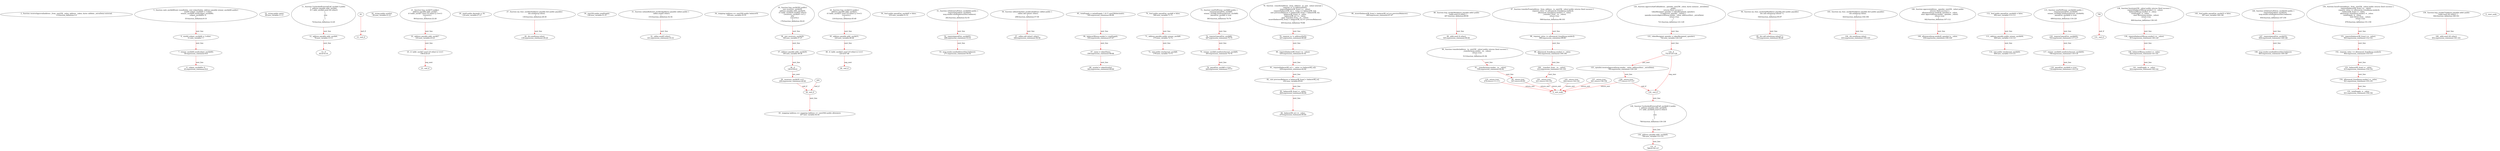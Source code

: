 digraph  {
13 [label="2_ function receiveApproval(address _from, uint256 _value, address _token, bytes calldata _extraData) external;\n13-function_definition-3-3", method="receiveApproval(address _from,uint256 _value,address _token,bytes calldata _extraData)", type_label=function_definition];
35 [label="5_ function cash_unchk46(uint roundIndex, uint subpotIndex, address payable winner_unchk46) public{\n        uint64 subpot_unchk46 = 3 ether;\n        winner_unchk46.send(subpot_unchk46);   \n        subpot_unchk46= 0;\n}\n35-function_definition-6-10", method="cash_unchk46(uint roundIndex,uint subpotIndex,address payable winner_unchk46)", type_label=function_definition];
51 [label="6_ uint64 subpot_unchk46 = 3 ether;\n51-new_variable-7-7", method="cash_unchk46(uint roundIndex,uint subpotIndex,address payable winner_unchk46)", type_label=new_variable];
58 [label="7_ winner_unchk46.send(subpot_unchk46);\n58-expression_statement-8-8", method="cash_unchk46(uint roundIndex,uint subpotIndex,address payable winner_unchk46)", type_label=expression_statement];
65 [label="8_ subpot_unchk46= 0;\n65-expression_statement-9-9", method="cash_unchk46(uint roundIndex,uint subpotIndex,address payable winner_unchk46)", type_label=expression_statement];
69 [label="10_ string public name;\n69-new_variable-11-11", method="", type_label=new_variable];
74 [label="11_ function UncheckedExternalCall_unchk4 () public\n{  address payable addr_unchk4;\n   if (! addr_unchk4.send (42 ether))  \n      { \n      }\n	else\n      { \n      }\n}\n74-function_definition-12-20", method="UncheckedExternalCall_unchk4()", type_label=function_definition];
78 [label="12_ address payable addr_unchk4;\n78-new_variable-13-13", method="UncheckedExternalCall_unchk4()", type_label=new_variable];
83 [label="13_ if\n83-if-14-19", method="UncheckedExternalCall_unchk4()", type_label=if];
1038 [label="13_ end_if", method="UncheckedExternalCall_unchk4()", type_label=end_if];
94 [label="20_ string public symbol;\n94-new_variable-21-21", method="", type_label=new_variable];
99 [label="21_ function bug_unchk7() public{\naddress payable addr_unchk7;\nif (!addr_unchk7.send (10 ether) || 1==1)\n	{revert();}\n}\n99-function_definition-22-26", method="bug_unchk7()", type_label=function_definition];
103 [label="22_ address payable addr_unchk7;\n103-new_variable-23-23", method="bug_unchk7()", type_label=new_variable];
108 [label="23_ if_!addr_unchk7.send (10 ether) || 1==1\n108-if-24-25", method="bug_unchk7()", type_label=if];
1063 [label="23_ end_if", method="bug_unchk7()", type_label=end_if];
124 [label="26_ uint8 public decimals = 18;\n124-new_variable-27-27", method="", type_label=new_variable];
130 [label="27_ function my_func_unchk23(address payable dst) public payable{\n        dst.send(msg.value);\n    }\n130-function_definition-28-30", method="my_func_unchk23(address payable dst)", type_label=function_definition];
139 [label="28_ dst.send(msg.value);\n139-expression_statement-29-29", method="my_func_unchk23(address payable dst)", type_label=expression_statement];
148 [label="30_ uint256 public totalSupply;\n148-new_variable-31-31", method="", type_label=new_variable];
153 [label="31_ function unhandledsend_unchk14(address payable callee) public {\n    callee.send(5 ether);\n  }\n153-function_definition-32-34", method="unhandledsend_unchk14(address payable callee)", type_label=function_definition];
161 [label="32_ callee.send(5 ether);\n161-expression_statement-33-33", method="unhandledsend_unchk14(address payable callee)", type_label=expression_statement];
169 [label="34_ mapping (address => uint256) public balanceOf;\n169-new_variable-35-35", method="", type_label=new_variable];
176 [label="35_ function bug_unchk30() public{\nuint receivers_unchk30;\naddress payable addr_unchk30;\nif (!addr_unchk30.send(42 ether))\n	{receivers_unchk30 +=1;}\nelse\n	{revert();}\n}\n176-function_definition-36-43", method="bug_unchk30()", type_label=function_definition];
180 [label="36_ uint receivers_unchk30;\n180-new_variable-37-37", method="bug_unchk30()", type_label=new_variable];
185 [label="37_ address payable addr_unchk30;\n185-new_variable-38-38", method="bug_unchk30()", type_label=new_variable];
190 [label="38_ if\n190-if-39-42", method="bug_unchk30()", type_label=if];
1145 [label="38_ end_if", method="bug_unchk30()", type_label=end_if];
200 [label="39_ receivers_unchk30 +=1;\n200-expression_statement-40-40", method="bug_unchk30()", type_label=expression_statement];
207 [label="43_ mapping (address => mapping (address => uint256)) public allowance;\n207-new_variable-44-44", method="", type_label=new_variable];
216 [label="44_ function bug_unchk31() public{\naddress payable addr_unchk31;\nif (!addr_unchk31.send (10 ether) || 1==1)\n	{revert();}\n}\n216-function_definition-45-49", method="bug_unchk31()", type_label=function_definition];
220 [label="45_ address payable addr_unchk31;\n220-new_variable-46-46", method="bug_unchk31()", type_label=new_variable];
225 [label="46_ if_!addr_unchk31.send (10 ether) || 1==1\n225-if-47-48", method="bug_unchk31()", type_label=if];
1180 [label="46_ end_if", method="bug_unchk31()", type_label=end_if];
255 [label="50_ bool public payedOut_unchk45 = false;\n255-new_variable-51-51", method="", type_label=new_variable];
262 [label="51_ function withdrawLeftOver_unchk45() public {\n        require(payedOut_unchk45);\n        msg.sender.send(address(this).balance);\n    }\n262-function_definition-52-55", method="withdrawLeftOver_unchk45()", type_label=function_definition];
266 [label="52_ require(payedOut_unchk45);\n266-expression_statement-53-53", method="withdrawLeftOver_unchk45()", type_label=expression_statement];
271 [label="53_ msg.sender.send(address(this).balance);\n271-expression_statement-54-54", method="withdrawLeftOver_unchk45()", type_label=expression_statement];
298 [label="56_ function callnotchecked_unchk13(address callee) public {\n    callee.call.value(1 ether);\n  }\n298-function_definition-57-59", method="callnotchecked_unchk13(address callee)", type_label=function_definition];
306 [label="57_ callee.call.value(1 ether);\n306-expression_statement-58-58", method="callnotchecked_unchk13(address callee)", type_label=expression_statement];
340 [label="65_ totalSupply = initialSupply * 10 ** uint256(decimals);\n340-expression_statement-66-66", method="", type_label=expression_statement];
350 [label="66_ balanceOf[msg.sender] = totalSupply;\n350-expression_statement-67-67", method="", type_label=expression_statement];
358 [label="67_ name = tokenName;\n358-expression_statement-68-68", method="", type_label=expression_statement];
362 [label="68_ symbol = tokenSymbol;\n362-expression_statement-69-69", method="", type_label=expression_statement];
366 [label="70_ bool public payedOut_unchk8 = false;\n366-new_variable-71-71", method="", type_label=new_variable];
373 [label="71_ address payable public winner_unchk8;\n373-new_variable-72-72", method="", type_label=new_variable];
378 [label="72_ uint public winAmount_unchk8;\n378-new_variable-73-73", method="", type_label=new_variable];
383 [label="73_ function sendToWinner_unchk8() public {\n        require(!payedOut_unchk8);\n        winner_unchk8.send(winAmount_unchk8);\n        payedOut_unchk8 = true;\n    }\n383-function_definition-74-78", method="sendToWinner_unchk8()", type_label=function_definition];
387 [label="74_ require(!payedOut_unchk8);\n387-expression_statement-75-75", method="sendToWinner_unchk8()", type_label=expression_statement];
393 [label="75_ winner_unchk8.send(winAmount_unchk8);\n393-expression_statement-76-76", method="sendToWinner_unchk8()", type_label=expression_statement];
400 [label="76_ payedOut_unchk8 = true;\n400-expression_statement-77-77", method="sendToWinner_unchk8()", type_label=expression_statement];
405 [label="78_ function _transfer(address _from, address _to, uint _value) internal {\n        require(_to != address(0x0));\n        require(balanceOf[_from] >= _value);\n        require(balanceOf[_to] + _value >= balanceOf[_to]);\n        uint previousBalances = balanceOf[_from] + balanceOf[_to];\n        balanceOf[_from] -= _value;\n        balanceOf[_to] += _value;\n        emit Transfer(_from, _to, _value);\n        assert(balanceOf[_from] + balanceOf[_to] == previousBalances);\n    }\n405-function_definition-79-88", method="_transfer(address _from,address _to,uint _value)", type_label=function_definition];
421 [label="79_ require(_to != address(0x0));\n421-expression_statement-80-80", method="_transfer(address _from,address _to,uint _value)", type_label=expression_statement];
430 [label="80_ require(balanceOf[_from] >= _value);\n430-expression_statement-81-81", method="_transfer(address _from,address _to,uint _value)", type_label=expression_statement];
439 [label="81_ require(balanceOf[_to] + _value >= balanceOf[_to]);\n439-expression_statement-82-82", method="_transfer(address _from,address _to,uint _value)", type_label=expression_statement];
452 [label="82_ uint previousBalances = balanceOf[_from] + balanceOf[_to];\n452-new_variable-83-83", method="_transfer(address _from,address _to,uint _value)", type_label=new_variable];
464 [label="83_ balanceOf[_from] -= _value;\n464-expression_statement-84-84", method="_transfer(address _from,address _to,uint _value)", type_label=expression_statement];
470 [label="84_ balanceOf[_to] += _value;\n470-expression_statement-85-85", method="_transfer(address _from,address _to,uint _value)", type_label=expression_statement];
484 [label="86_ assert(balanceOf[_from] + balanceOf[_to] == previousBalances);\n484-expression_statement-87-87", method="_transfer(address _from,address _to,uint _value)", type_label=expression_statement];
497 [label="88_ function bug_unchk39(address payable addr) public\n      {addr.send (4 ether); }\n497-function_definition-89-90", method="bug_unchk39(address payable addr)", type_label=function_definition];
505 [label="89_ addr.send (4 ether);\n505-expression_statement-90-90", method="bug_unchk39(address payable addr)", type_label=expression_statement];
513 [label="90_ function transfer(address _to, uint256 _value) public returns (bool success) {\n        _transfer(msg.sender, _to, _value);\n        return true;\n    }\n513-function_definition-91-94", method="transfer(address _to,uint256 _value)", type_label=function_definition];
530 [label="91_ _transfer(msg.sender, _to, _value);\n530-expression_statement-92-92", method="transfer(address _to,uint256 _value)", type_label=expression_statement];
541 [label="92_ return true;\n541-return-93-93", method="transfer(address _to,uint256 _value)", type_label=return];
544 [label="94_ function my_func_uncheck36(address payable dst) public payable{\n        dst.call.value(msg.value)(\"\");\n    }\n544-function_definition-95-97", method="my_func_uncheck36(address payable dst)", type_label=function_definition];
553 [label="95_ dst.call.value(msg.value)(\"\");\n553-expression_statement-96-96", method="my_func_uncheck36(address payable dst)", type_label=expression_statement];
568 [label="97_ function transferFrom(address _from, address _to, uint256 _value) public returns (bool success) {\n        require(_value <= allowance[_from][msg.sender]);      \n        allowance[_from][msg.sender] -= _value;\n        _transfer(_from, _to, _value);\n        return true;\n    }\n568-function_definition-98-103", method="transferFrom(address _from,address _to,uint256 _value)", type_label=function_definition];
589 [label="98_ require(_value <= allowance[_from][msg.sender]);\n589-expression_statement-99-99", method="transferFrom(address _from,address _to,uint256 _value)", type_label=expression_statement];
602 [label="99_ allowance[_from][msg.sender] -= _value;\n602-expression_statement-100-100", method="transferFrom(address _from,address _to,uint256 _value)", type_label=expression_statement];
612 [label="100_ _transfer(_from, _to, _value);\n612-expression_statement-101-101", method="transferFrom(address _from,address _to,uint256 _value)", type_label=expression_statement];
621 [label="101_ return true;\n621-return-102-102", method="transferFrom(address _from,address _to,uint256 _value)", type_label=return];
624 [label="103_ function my_func_unchk35(address payable dst) public payable{\n        dst.send(msg.value);\n    }\n624-function_definition-104-106", method="my_func_unchk35(address payable dst)", type_label=function_definition];
633 [label="104_ dst.send(msg.value);\n633-expression_statement-105-105", method="my_func_unchk35(address payable dst)", type_label=expression_statement];
642 [label="106_ function approve(address _spender, uint256 _value) public\n        returns (bool success) {\n        allowance[msg.sender][_spender] = _value;\n        emit Approval(msg.sender, _spender, _value);\n        return true;\n    }\n642-function_definition-107-112", method="approve(address _spender,uint256 _value)", type_label=function_definition];
659 [label="108_ allowance[msg.sender][_spender] = _value;\n659-expression_statement-109-109", method="approve(address _spender,uint256 _value)", type_label=expression_statement];
679 [label="110_ return true;\n679-return-111-111", method="approve(address _spender,uint256 _value)", type_label=return];
682 [label="112_ bool public payedOut_unchk44 = false;\n682-new_variable-113-113", method="", type_label=new_variable];
689 [label="113_ address payable public winner_unchk44;\n689-new_variable-114-114", method="", type_label=new_variable];
694 [label="114_ uint public winAmount_unchk44;\n694-new_variable-115-115", method="", type_label=new_variable];
699 [label="115_ function sendToWinner_unchk44() public {\n        require(!payedOut_unchk44);\n        winner_unchk44.send(winAmount_unchk44);\n        payedOut_unchk44 = true;\n    }\n699-function_definition-116-120", method="sendToWinner_unchk44()", type_label=function_definition];
703 [label="116_ require(!payedOut_unchk44);\n703-expression_statement-117-117", method="sendToWinner_unchk44()", type_label=expression_statement];
709 [label="117_ winner_unchk44.send(winAmount_unchk44);\n709-expression_statement-118-118", method="sendToWinner_unchk44()", type_label=expression_statement];
716 [label="118_ payedOut_unchk44 = true;\n716-expression_statement-119-119", method="sendToWinner_unchk44()", type_label=expression_statement];
721 [label="120_ function approveAndCall(address _spender, uint256 _value, bytes memory _extraData)\n        public\n        returns (bool success) {\n        tokenRecipient spender = tokenRecipient(_spender);\n        if (approve(_spender, _value)) {\n            spender.receiveApproval(msg.sender, _value, address(this), _extraData);\n            return true;\n        }\n    }\n721-function_definition-121-129", method="approveAndCall(address _spender,uint256 _value,bytes memory _extraData)", type_label=function_definition];
742 [label="123_ tokenRecipient spender = tokenRecipient(_spender);\n742-new_variable-124-124", method="approveAndCall(address _spender,uint256 _value,bytes memory _extraData)", type_label=new_variable];
752 [label="124_ if\n752-if-125-128", method="approveAndCall(address _spender,uint256 _value,bytes memory _extraData)", type_label=if];
1707 [label="124_ end_if", method="approveAndCall(address _spender,uint256 _value,bytes memory _extraData)", type_label=end_if];
760 [label="125_ spender.receiveApproval(msg.sender, _value, address(this), _extraData);\n760-expression_statement-126-126", method="approveAndCall(address _spender,uint256 _value,bytes memory _extraData)", type_label=expression_statement];
777 [label="126_ return true;\n777-return-127-127", method="approveAndCall(address _spender,uint256 _value,bytes memory _extraData)", type_label=return];
780 [label="129_ function UncheckedExternalCall_unchk40 () public\n{  address payable addr_unchk40;\n   if (! addr_unchk40.send (2 ether))  \n      { \n      }\n	else\n      { \n      }\n}\n780-function_definition-130-138", method="UncheckedExternalCall_unchk40()", type_label=function_definition];
784 [label="130_ address payable addr_unchk40;\n784-new_variable-131-131", method="UncheckedExternalCall_unchk40()", type_label=new_variable];
789 [label="131_ if\n789-if-132-137", method="UncheckedExternalCall_unchk40()", type_label=if];
1744 [label="131_ end_if", method="UncheckedExternalCall_unchk40()", type_label=end_if];
800 [label="138_ function burn(uint256 _value) public returns (bool success) {\n        require(balanceOf[msg.sender] >= _value);    \n        balanceOf[msg.sender] -= _value;             \n        totalSupply -= _value;                       \n        emit Burn(msg.sender, _value);\n        return true;\n    }\n800-function_definition-139-145", method="burn(uint256 _value)", type_label=function_definition];
813 [label="139_ require(balanceOf[msg.sender] >= _value);\n813-expression_statement-140-140", method="burn(uint256 _value)", type_label=expression_statement];
824 [label="140_ balanceOf[msg.sender] -= _value;\n824-expression_statement-141-141", method="burn(uint256 _value)", type_label=expression_statement];
832 [label="141_ totalSupply -= _value;\n832-expression_statement-142-142", method="burn(uint256 _value)", type_label=expression_statement];
844 [label="143_ return true;\n844-return-144-144", method="burn(uint256 _value)", type_label=return];
847 [label="145_ bool public payedOut_unchk33 = false;\n847-new_variable-146-146", method="", type_label=new_variable];
854 [label="146_ function withdrawLeftOver_unchk33() public {\n        require(payedOut_unchk33);\n        msg.sender.send(address(this).balance);\n    }\n854-function_definition-147-150", method="withdrawLeftOver_unchk33()", type_label=function_definition];
858 [label="147_ require(payedOut_unchk33);\n858-expression_statement-148-148", method="withdrawLeftOver_unchk33()", type_label=expression_statement];
863 [label="148_ msg.sender.send(address(this).balance);\n863-expression_statement-149-149", method="withdrawLeftOver_unchk33()", type_label=expression_statement];
876 [label="150_ function burnFrom(address _from, uint256 _value) public returns (bool success) {\n        require(balanceOf[_from] >= _value);                 \n        require(_value <= allowance[_from][msg.sender]);     \n        balanceOf[_from] -= _value;                          \n        allowance[_from][msg.sender] -= _value;              \n        totalSupply -= _value;                               \n        emit Burn(_from, _value);\n        return true;\n    }\n876-function_definition-151-159", method="burnFrom(address _from,uint256 _value)", type_label=function_definition];
893 [label="151_ require(balanceOf[_from] >= _value);\n893-expression_statement-152-152", method="burnFrom(address _from,uint256 _value)", type_label=expression_statement];
902 [label="152_ require(_value <= allowance[_from][msg.sender]);\n902-expression_statement-153-153", method="burnFrom(address _from,uint256 _value)", type_label=expression_statement];
915 [label="153_ balanceOf[_from] -= _value;\n915-expression_statement-154-154", method="burnFrom(address _from,uint256 _value)", type_label=expression_statement];
921 [label="154_ allowance[_from][msg.sender] -= _value;\n921-expression_statement-155-155", method="burnFrom(address _from,uint256 _value)", type_label=expression_statement];
931 [label="155_ totalSupply -= _value;\n931-expression_statement-156-156", method="burnFrom(address _from,uint256 _value)", type_label=expression_statement];
941 [label="157_ return true;\n941-return-158-158", method="burnFrom(address _from,uint256 _value)", type_label=return];
944 [label="159_ function bug_unchk27(address payable addr) public\n      {addr.send (42 ether); }\n944-function_definition-160-161", method="bug_unchk27(address payable addr)", type_label=function_definition];
952 [label="160_ addr.send (42 ether);\n952-expression_statement-161-161", method="bug_unchk27(address payable addr)", type_label=expression_statement];
1 [label="0_ start_node", method="", type_label=start];
2 [label="0_ exit_node", method="", type_label=exit];
93;
205;
799;
35 -> 51  [color=red, controlflow_type=next_line, edge_type=CFG_edge, key=0, label=next_line];
51 -> 58  [color=red, controlflow_type=next_line, edge_type=CFG_edge, key=0, label=next_line];
58 -> 65  [color=red, controlflow_type=next_line, edge_type=CFG_edge, key=0, label=next_line];
74 -> 78  [color=red, controlflow_type=next_line, edge_type=CFG_edge, key=0, label=next_line];
78 -> 83  [color=red, controlflow_type=next_line, edge_type=CFG_edge, key=0, label=next_line];
99 -> 103  [color=red, controlflow_type=next_line, edge_type=CFG_edge, key=0, label=next_line];
103 -> 108  [color=red, controlflow_type=next_line, edge_type=CFG_edge, key=0, label=next_line];
108 -> 1063  [color=red, controlflow_type=neg_next, edge_type=CFG_edge, key=0, label=neg_next];
130 -> 139  [color=red, controlflow_type=next_line, edge_type=CFG_edge, key=0, label=next_line];
153 -> 161  [color=red, controlflow_type=next_line, edge_type=CFG_edge, key=0, label=next_line];
176 -> 180  [color=red, controlflow_type=next_line, edge_type=CFG_edge, key=0, label=next_line];
180 -> 185  [color=red, controlflow_type=next_line, edge_type=CFG_edge, key=0, label=next_line];
185 -> 190  [color=red, controlflow_type=next_line, edge_type=CFG_edge, key=0, label=next_line];
190 -> 200  [color=red, controlflow_type=pos_next, edge_type=CFG_edge, key=0, label=pos_next];
1145 -> 207  [color=red, controlflow_type=next_line, edge_type=CFG_edge, key=0, label=next_line];
200 -> 1145  [color=red, controlflow_type=end_if, edge_type=CFG_edge, key=0, label=end_if];
216 -> 220  [color=red, controlflow_type=next_line, edge_type=CFG_edge, key=0, label=next_line];
220 -> 225  [color=red, controlflow_type=next_line, edge_type=CFG_edge, key=0, label=next_line];
225 -> 1180  [color=red, controlflow_type=neg_next, edge_type=CFG_edge, key=0, label=neg_next];
262 -> 266  [color=red, controlflow_type=next_line, edge_type=CFG_edge, key=0, label=next_line];
266 -> 271  [color=red, controlflow_type=next_line, edge_type=CFG_edge, key=0, label=next_line];
298 -> 306  [color=red, controlflow_type=next_line, edge_type=CFG_edge, key=0, label=next_line];
340 -> 350  [color=red, controlflow_type=next_line, edge_type=CFG_edge, key=0, label=next_line];
350 -> 358  [color=red, controlflow_type=next_line, edge_type=CFG_edge, key=0, label=next_line];
358 -> 362  [color=red, controlflow_type=next_line, edge_type=CFG_edge, key=0, label=next_line];
366 -> 373  [color=red, controlflow_type=next_line, edge_type=CFG_edge, key=0, label=next_line];
373 -> 378  [color=red, controlflow_type=next_line, edge_type=CFG_edge, key=0, label=next_line];
383 -> 387  [color=red, controlflow_type=next_line, edge_type=CFG_edge, key=0, label=next_line];
387 -> 393  [color=red, controlflow_type=next_line, edge_type=CFG_edge, key=0, label=next_line];
393 -> 400  [color=red, controlflow_type=next_line, edge_type=CFG_edge, key=0, label=next_line];
405 -> 421  [color=red, controlflow_type=next_line, edge_type=CFG_edge, key=0, label=next_line];
421 -> 430  [color=red, controlflow_type=next_line, edge_type=CFG_edge, key=0, label=next_line];
430 -> 439  [color=red, controlflow_type=next_line, edge_type=CFG_edge, key=0, label=next_line];
439 -> 452  [color=red, controlflow_type=next_line, edge_type=CFG_edge, key=0, label=next_line];
452 -> 464  [color=red, controlflow_type=next_line, edge_type=CFG_edge, key=0, label=next_line];
464 -> 470  [color=red, controlflow_type=next_line, edge_type=CFG_edge, key=0, label=next_line];
497 -> 505  [color=red, controlflow_type=next_line, edge_type=CFG_edge, key=0, label=next_line];
513 -> 530  [color=red, controlflow_type=next_line, edge_type=CFG_edge, key=0, label=next_line];
530 -> 541  [color=red, controlflow_type=next_line, edge_type=CFG_edge, key=0, label=next_line];
541 -> 2  [color=red, controlflow_type=return_exit, edge_type=CFG_edge, key=0, label=return_exit];
544 -> 553  [color=red, controlflow_type=next_line, edge_type=CFG_edge, key=0, label=next_line];
568 -> 589  [color=red, controlflow_type=next_line, edge_type=CFG_edge, key=0, label=next_line];
589 -> 602  [color=red, controlflow_type=next_line, edge_type=CFG_edge, key=0, label=next_line];
602 -> 612  [color=red, controlflow_type=next_line, edge_type=CFG_edge, key=0, label=next_line];
612 -> 621  [color=red, controlflow_type=next_line, edge_type=CFG_edge, key=0, label=next_line];
621 -> 2  [color=red, controlflow_type=return_exit, edge_type=CFG_edge, key=0, label=return_exit];
624 -> 633  [color=red, controlflow_type=next_line, edge_type=CFG_edge, key=0, label=next_line];
642 -> 659  [color=red, controlflow_type=next_line, edge_type=CFG_edge, key=0, label=next_line];
679 -> 2  [color=red, controlflow_type=return_exit, edge_type=CFG_edge, key=0, label=return_exit];
682 -> 689  [color=red, controlflow_type=next_line, edge_type=CFG_edge, key=0, label=next_line];
689 -> 694  [color=red, controlflow_type=next_line, edge_type=CFG_edge, key=0, label=next_line];
699 -> 703  [color=red, controlflow_type=next_line, edge_type=CFG_edge, key=0, label=next_line];
703 -> 709  [color=red, controlflow_type=next_line, edge_type=CFG_edge, key=0, label=next_line];
709 -> 716  [color=red, controlflow_type=next_line, edge_type=CFG_edge, key=0, label=next_line];
721 -> 742  [color=red, controlflow_type=next_line, edge_type=CFG_edge, key=0, label=next_line];
742 -> 752  [color=red, controlflow_type=next_line, edge_type=CFG_edge, key=0, label=next_line];
752 -> 760  [color=red, controlflow_type=pos_next, edge_type=CFG_edge, key=0, label=pos_next];
752 -> 1707  [color=red, controlflow_type=neg_next, edge_type=CFG_edge, key=0, label=neg_next];
1707 -> 780  [color=red, controlflow_type=next_line, edge_type=CFG_edge, key=0, label=next_line];
760 -> 777  [color=red, controlflow_type=next_line, edge_type=CFG_edge, key=0, label=next_line];
777 -> 1707  [color=red, controlflow_type=end_if, edge_type=CFG_edge, key=0, label=end_if];
777 -> 2  [color=red, controlflow_type=return_exit, edge_type=CFG_edge, key=0, label=return_exit];
780 -> 784  [color=red, controlflow_type=next_line, edge_type=CFG_edge, key=0, label=next_line];
784 -> 789  [color=red, controlflow_type=next_line, edge_type=CFG_edge, key=0, label=next_line];
800 -> 813  [color=red, controlflow_type=next_line, edge_type=CFG_edge, key=0, label=next_line];
813 -> 824  [color=red, controlflow_type=next_line, edge_type=CFG_edge, key=0, label=next_line];
824 -> 832  [color=red, controlflow_type=next_line, edge_type=CFG_edge, key=0, label=next_line];
844 -> 2  [color=red, controlflow_type=return_exit, edge_type=CFG_edge, key=0, label=return_exit];
854 -> 858  [color=red, controlflow_type=next_line, edge_type=CFG_edge, key=0, label=next_line];
858 -> 863  [color=red, controlflow_type=next_line, edge_type=CFG_edge, key=0, label=next_line];
876 -> 893  [color=red, controlflow_type=next_line, edge_type=CFG_edge, key=0, label=next_line];
893 -> 902  [color=red, controlflow_type=next_line, edge_type=CFG_edge, key=0, label=next_line];
902 -> 915  [color=red, controlflow_type=next_line, edge_type=CFG_edge, key=0, label=next_line];
915 -> 921  [color=red, controlflow_type=next_line, edge_type=CFG_edge, key=0, label=next_line];
921 -> 931  [color=red, controlflow_type=next_line, edge_type=CFG_edge, key=0, label=next_line];
941 -> 2  [color=red, controlflow_type=return_exit, edge_type=CFG_edge, key=0, label=return_exit];
944 -> 952  [color=red, controlflow_type=next_line, edge_type=CFG_edge, key=0, label=next_line];
93 -> 1038  [color=red, controlflow_type=end_if, edge_type=CFG_edge, key=0, label=end_if];
205 -> 1145  [color=red, controlflow_type=end_if, edge_type=CFG_edge, key=0, label=end_if];
799 -> 1744  [color=red, controlflow_type=end_if, edge_type=CFG_edge, key=0, label=end_if];
}
